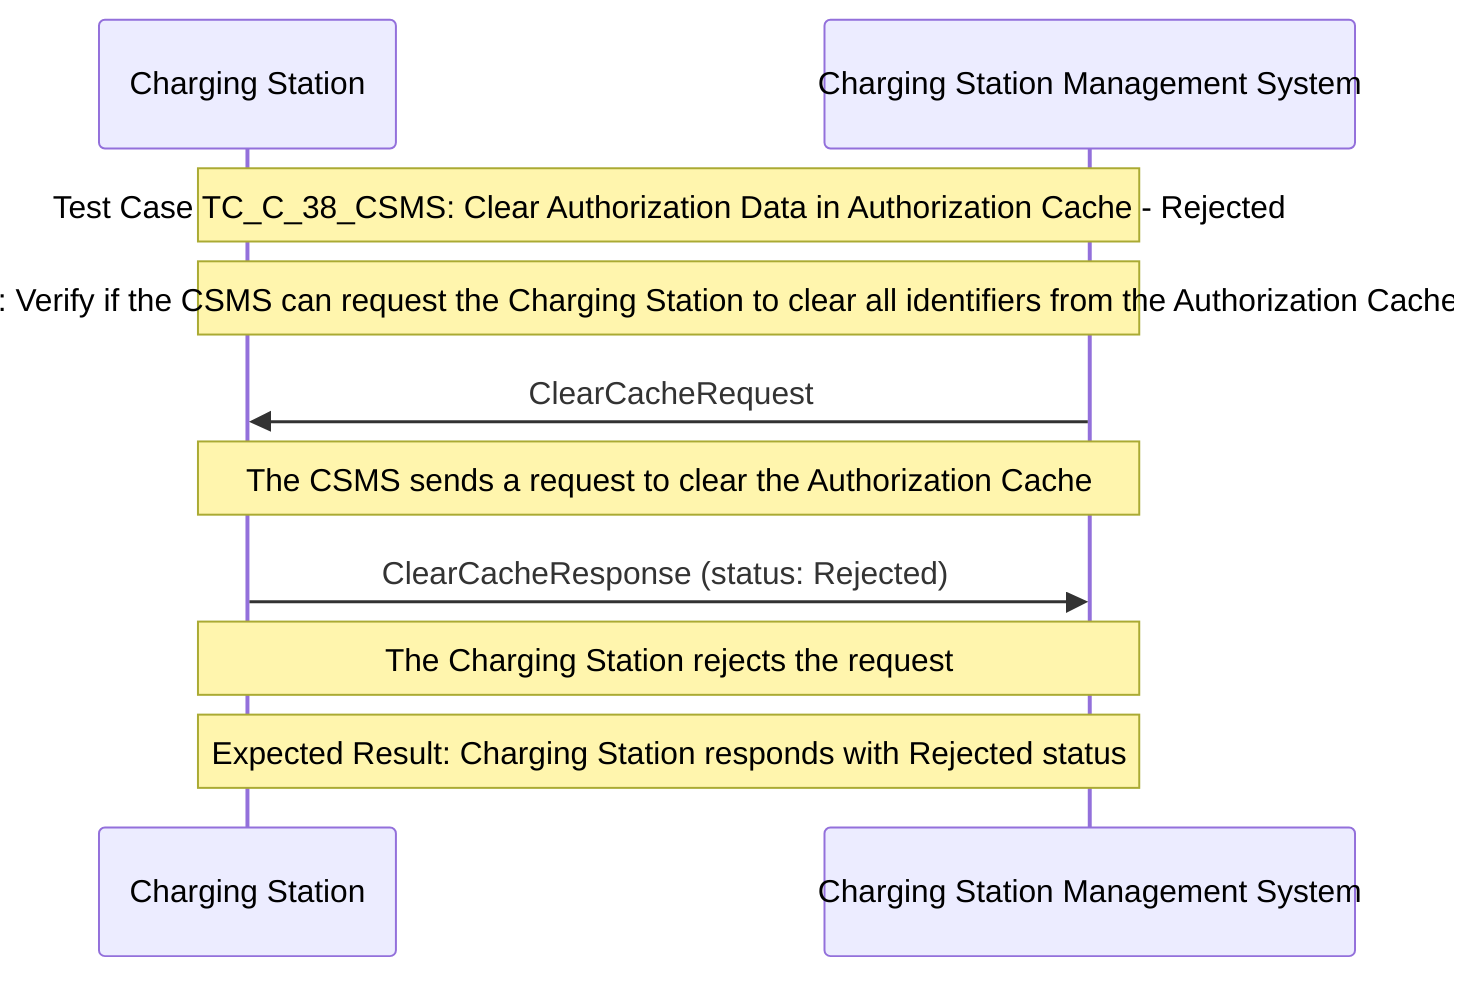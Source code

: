 sequenceDiagram
    participant CS as Charging Station
    participant CSMS as Charging Station Management System
    
    Note over CS,CSMS: Test Case TC_C_38_CSMS: Clear Authorization Data in Authorization Cache - Rejected
    
    Note over CS,CSMS: Purpose: Verify if the CSMS can request the Charging Station to clear all identifiers from the Authorization Cache
    
    CSMS->>CS: ClearCacheRequest
    Note over CSMS,CS: The CSMS sends a request to clear the Authorization Cache
    
    CS->>CSMS: ClearCacheResponse (status: Rejected)
    Note over CS,CSMS: The Charging Station rejects the request
    
    Note over CS,CSMS: Expected Result: Charging Station responds with Rejected status